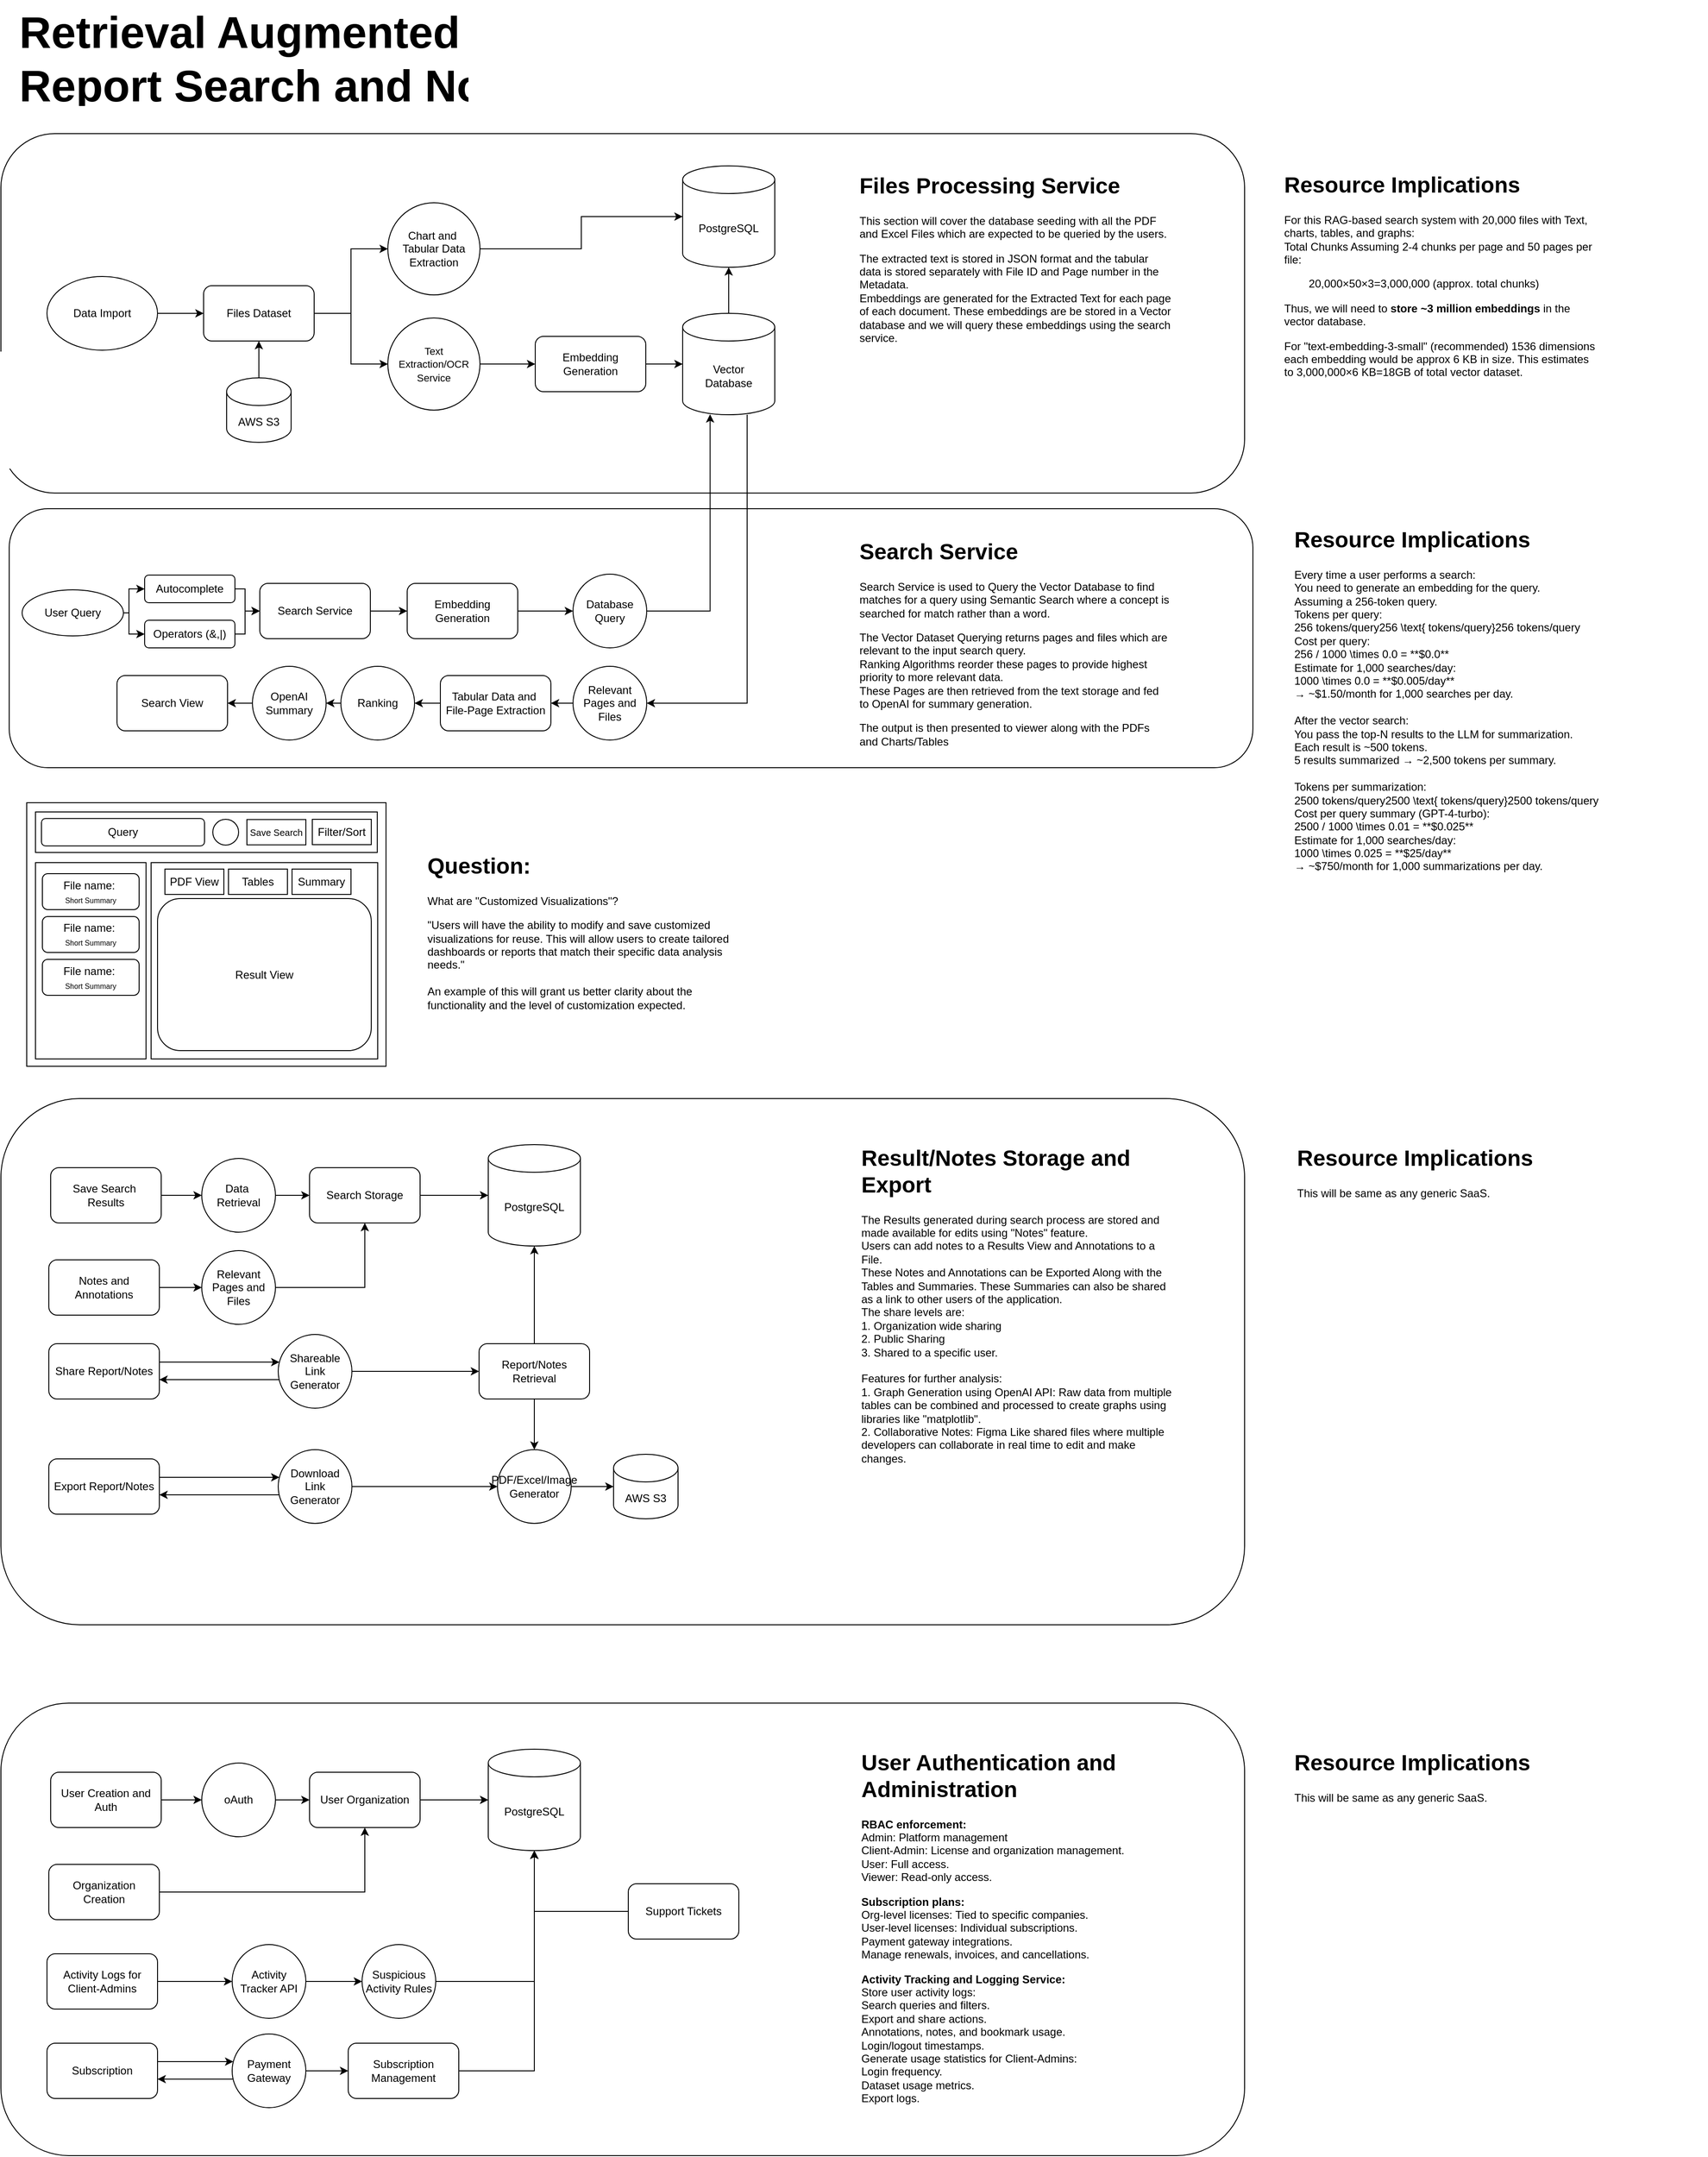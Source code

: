 <mxfile version="26.1.3">
  <diagram id="prtHgNgQTEPvFCAcTncT" name="Page-1">
    <mxGraphModel dx="5570" dy="3135" grid="0" gridSize="10" guides="1" tooltips="1" connect="1" arrows="1" fold="1" page="0" pageScale="1" pageWidth="827" pageHeight="1169" math="0" shadow="0">
      <root>
        <mxCell id="0" />
        <mxCell id="1" parent="0" />
        <mxCell id="w0o_VN7VHRVcwuZl0_9_-65" value="&lt;h1 style=&quot;margin-top: 0px;&quot;&gt;Resource Implications&lt;/h1&gt;&lt;p class=&quot;&quot; data-end=&quot;107&quot; data-start=&quot;69&quot;&gt;For this RAG-based search system with &lt;span data-end=&quot;126&quot; data-start=&quot;110&quot;&gt;20,000 files with &lt;/span&gt;&lt;span data-end=&quot;151&quot; data-start=&quot;129&quot;&gt;Text, charts, tables, and graphs:&lt;br&gt;Total Chunks Assuming 2-4 chunks per page and 50 pages per file: &lt;br&gt;&lt;/span&gt;&lt;/p&gt;&lt;p class=&quot;&quot; data-end=&quot;107&quot; data-start=&quot;69&quot;&gt;&lt;span class=&quot;katex-display&quot;&gt;&lt;span class=&quot;katex&quot;&gt;&lt;span aria-hidden=&quot;true&quot; class=&quot;katex-html&quot;&gt;&lt;span class=&quot;base&quot;&gt;&lt;span class=&quot;mord&quot;&gt;&lt;span style=&quot;white-space: pre;&quot;&gt;&#x9;&lt;/span&gt;20&lt;/span&gt;&lt;span class=&quot;mpunct&quot;&gt;,&lt;/span&gt;&lt;span class=&quot;mspace&quot;&gt;&lt;/span&gt;&lt;span class=&quot;mord&quot;&gt;000&lt;/span&gt;&lt;span class=&quot;mspace&quot;&gt;&lt;/span&gt;&lt;span class=&quot;mbin&quot;&gt;×&lt;/span&gt;&lt;span class=&quot;mspace&quot;&gt;&lt;/span&gt;&lt;/span&gt;&lt;span class=&quot;base&quot;&gt;&lt;span class=&quot;strut&quot;&gt;&lt;/span&gt;&lt;span class=&quot;mord&quot;&gt;50&lt;/span&gt;&lt;span class=&quot;mspace&quot;&gt;&lt;/span&gt;&lt;span class=&quot;mbin&quot;&gt;×&lt;/span&gt;&lt;span class=&quot;mspace&quot;&gt;&lt;/span&gt;&lt;/span&gt;&lt;span class=&quot;base&quot;&gt;&lt;span class=&quot;strut&quot;&gt;&lt;/span&gt;&lt;span class=&quot;mord&quot;&gt;3&lt;/span&gt;&lt;span class=&quot;mspace&quot;&gt;&lt;/span&gt;&lt;span class=&quot;mrel&quot;&gt;=&lt;/span&gt;&lt;span class=&quot;mspace&quot;&gt;&lt;/span&gt;&lt;/span&gt;&lt;span class=&quot;base&quot;&gt;&lt;span class=&quot;strut&quot;&gt;&lt;/span&gt;&lt;span class=&quot;mord&quot;&gt;3&lt;/span&gt;&lt;span class=&quot;mpunct&quot;&gt;,&lt;/span&gt;&lt;span class=&quot;mspace&quot;&gt;&lt;/span&gt;&lt;span class=&quot;mord&quot;&gt;000&lt;/span&gt;&lt;span class=&quot;mpunct&quot;&gt;,&lt;/span&gt;&lt;span class=&quot;mspace&quot;&gt;&lt;/span&gt;&lt;span class=&quot;mord&quot;&gt;000&lt;/span&gt;&lt;span class=&quot;mord text&quot;&gt;&lt;span class=&quot;mord&quot;&gt;&amp;nbsp;(approx.&amp;nbsp;total&amp;nbsp;chunks)&lt;/span&gt;&lt;/span&gt;&lt;/span&gt;&lt;/span&gt;&lt;/span&gt;&lt;/span&gt;&lt;/p&gt;&lt;p class=&quot;&quot; data-end=&quot;595&quot; data-start=&quot;516&quot;&gt;Thus, we will need to &lt;strong data-end=&quot;570&quot; data-start=&quot;539&quot;&gt;store ~3 million embeddings&lt;/strong&gt; in the vector database.&lt;/p&gt;&lt;p class=&quot;&quot; data-end=&quot;595&quot; data-start=&quot;516&quot;&gt;For &quot;text-embedding-3-small&quot; (recommended) 1536 dimensions each embedding would be approx 6 KB in size. This estimates to &lt;span class=&quot;base&quot;&gt;&lt;span class=&quot;mord&quot;&gt;3&lt;/span&gt;&lt;span class=&quot;mpunct&quot;&gt;,&lt;/span&gt;&lt;span class=&quot;mspace&quot;&gt;&lt;/span&gt;&lt;span class=&quot;mord&quot;&gt;000&lt;/span&gt;&lt;span class=&quot;mpunct&quot;&gt;,&lt;/span&gt;&lt;span class=&quot;mspace&quot;&gt;&lt;/span&gt;&lt;span class=&quot;mord&quot;&gt;000&lt;/span&gt;&lt;span class=&quot;mspace&quot;&gt;&lt;/span&gt;&lt;span class=&quot;mbin&quot;&gt;×&lt;/span&gt;&lt;span class=&quot;mspace&quot;&gt;&lt;/span&gt;&lt;/span&gt;&lt;span class=&quot;base&quot;&gt;&lt;span class=&quot;strut&quot;&gt;&lt;/span&gt;&lt;span class=&quot;mord&quot;&gt;6&lt;/span&gt;&lt;span class=&quot;mord text&quot;&gt;&lt;span class=&quot;mord&quot;&gt;&amp;nbsp;KB&lt;/span&gt;&lt;/span&gt;&lt;span class=&quot;mspace&quot;&gt;&lt;/span&gt;&lt;span class=&quot;mrel&quot;&gt;=&lt;/span&gt;&lt;span class=&quot;mspace&quot;&gt;&lt;/span&gt;&lt;/span&gt;&lt;span class=&quot;base&quot;&gt;&lt;span class=&quot;strut&quot;&gt;&lt;/span&gt;&lt;span class=&quot;mord&quot;&gt;18&lt;/span&gt;&lt;span class=&quot;mord mathnormal&quot;&gt;GB of total vector dataset.&lt;/span&gt;&lt;/span&gt;&lt;/p&gt;&lt;p class=&quot;&quot; data-end=&quot;595&quot; data-start=&quot;516&quot;&gt;&lt;span class=&quot;base&quot;&gt;&lt;span class=&quot;mord mathnormal&quot;&gt;&lt;br&gt;&lt;/span&gt;&lt;/span&gt;&lt;/p&gt;&lt;br/&gt;&lt;p class=&quot;&quot; data-end=&quot;107&quot; data-start=&quot;69&quot;&gt;&lt;br&gt;&lt;br/&gt;&lt;/p&gt;&lt;p class=&quot;&quot; data-end=&quot;595&quot; data-start=&quot;516&quot;&gt;&lt;br&gt;&lt;/p&gt;&lt;p class=&quot;&quot; data-end=&quot;107&quot; data-start=&quot;69&quot;&gt;&lt;br&gt;&lt;/p&gt;" style="text;html=1;whiteSpace=wrap;overflow=hidden;rounded=0;" vertex="1" parent="1">
          <mxGeometry x="1281" y="-40" width="340" height="230" as="geometry" />
        </mxCell>
        <mxCell id="w0o_VN7VHRVcwuZl0_9_-64" value="" style="rounded=1;whiteSpace=wrap;html=1;" vertex="1" parent="1">
          <mxGeometry x="-101" y="332" width="1350" height="281" as="geometry" />
        </mxCell>
        <mxCell id="w0o_VN7VHRVcwuZl0_9_-26" style="edgeStyle=orthogonalEdgeStyle;rounded=0;orthogonalLoop=1;jettySize=auto;html=1;entryX=0;entryY=0.5;entryDx=0;entryDy=0;" edge="1" parent="1" source="w0o_VN7VHRVcwuZl0_9_-22" target="w0o_VN7VHRVcwuZl0_9_-25">
          <mxGeometry relative="1" as="geometry" />
        </mxCell>
        <mxCell id="w0o_VN7VHRVcwuZl0_9_-22" value="Search Service" style="rounded=1;whiteSpace=wrap;html=1;" vertex="1" parent="1">
          <mxGeometry x="171" y="413" width="120" height="60" as="geometry" />
        </mxCell>
        <mxCell id="w0o_VN7VHRVcwuZl0_9_-80" style="edgeStyle=orthogonalEdgeStyle;rounded=0;orthogonalLoop=1;jettySize=auto;html=1;" edge="1" parent="1" source="w0o_VN7VHRVcwuZl0_9_-23" target="w0o_VN7VHRVcwuZl0_9_-76">
          <mxGeometry relative="1" as="geometry">
            <Array as="points">
              <mxPoint x="29" y="445" />
              <mxPoint x="29" y="419" />
            </Array>
          </mxGeometry>
        </mxCell>
        <mxCell id="w0o_VN7VHRVcwuZl0_9_-81" style="edgeStyle=orthogonalEdgeStyle;rounded=0;orthogonalLoop=1;jettySize=auto;html=1;" edge="1" parent="1" source="w0o_VN7VHRVcwuZl0_9_-23" target="w0o_VN7VHRVcwuZl0_9_-79">
          <mxGeometry relative="1" as="geometry">
            <Array as="points">
              <mxPoint x="29" y="445" />
              <mxPoint x="29" y="468" />
            </Array>
          </mxGeometry>
        </mxCell>
        <mxCell id="w0o_VN7VHRVcwuZl0_9_-23" value="User Query" style="ellipse;whiteSpace=wrap;html=1;" vertex="1" parent="1">
          <mxGeometry x="-87" y="420" width="110" height="50" as="geometry" />
        </mxCell>
        <mxCell id="w0o_VN7VHRVcwuZl0_9_-31" style="edgeStyle=orthogonalEdgeStyle;rounded=0;orthogonalLoop=1;jettySize=auto;html=1;entryX=0;entryY=0.5;entryDx=0;entryDy=0;" edge="1" parent="1" source="w0o_VN7VHRVcwuZl0_9_-25" target="w0o_VN7VHRVcwuZl0_9_-30">
          <mxGeometry relative="1" as="geometry" />
        </mxCell>
        <mxCell id="w0o_VN7VHRVcwuZl0_9_-25" value="Embedding Generation" style="rounded=1;whiteSpace=wrap;html=1;" vertex="1" parent="1">
          <mxGeometry x="331" y="413" width="120" height="60" as="geometry" />
        </mxCell>
        <mxCell id="w0o_VN7VHRVcwuZl0_9_-29" value="" style="group;fillColor=none;" vertex="1" connectable="0" parent="1">
          <mxGeometry x="-110" y="-75" width="1350" height="390" as="geometry" />
        </mxCell>
        <mxCell id="w0o_VN7VHRVcwuZl0_9_-28" value="" style="rounded=1;whiteSpace=wrap;html=1;" vertex="1" parent="w0o_VN7VHRVcwuZl0_9_-29">
          <mxGeometry width="1350" height="390" as="geometry" />
        </mxCell>
        <mxCell id="w0o_VN7VHRVcwuZl0_9_-8" style="edgeStyle=orthogonalEdgeStyle;rounded=0;orthogonalLoop=1;jettySize=auto;html=1;entryX=0;entryY=0.5;entryDx=0;entryDy=0;" edge="1" parent="w0o_VN7VHRVcwuZl0_9_-29" source="w0o_VN7VHRVcwuZl0_9_-1" target="w0o_VN7VHRVcwuZl0_9_-3">
          <mxGeometry relative="1" as="geometry" />
        </mxCell>
        <mxCell id="w0o_VN7VHRVcwuZl0_9_-9" style="edgeStyle=orthogonalEdgeStyle;rounded=0;orthogonalLoop=1;jettySize=auto;html=1;entryX=0;entryY=0.5;entryDx=0;entryDy=0;" edge="1" parent="w0o_VN7VHRVcwuZl0_9_-29" source="w0o_VN7VHRVcwuZl0_9_-1" target="w0o_VN7VHRVcwuZl0_9_-4">
          <mxGeometry relative="1" as="geometry" />
        </mxCell>
        <mxCell id="w0o_VN7VHRVcwuZl0_9_-1" value="Files Dataset" style="rounded=1;whiteSpace=wrap;html=1;" vertex="1" parent="w0o_VN7VHRVcwuZl0_9_-29">
          <mxGeometry x="220" y="165" width="120" height="60" as="geometry" />
        </mxCell>
        <mxCell id="w0o_VN7VHRVcwuZl0_9_-2" value="Embedding Generation" style="rounded=1;whiteSpace=wrap;html=1;" vertex="1" parent="w0o_VN7VHRVcwuZl0_9_-29">
          <mxGeometry x="580" y="220" width="120" height="60" as="geometry" />
        </mxCell>
        <mxCell id="w0o_VN7VHRVcwuZl0_9_-10" style="edgeStyle=orthogonalEdgeStyle;rounded=0;orthogonalLoop=1;jettySize=auto;html=1;entryX=0;entryY=0.5;entryDx=0;entryDy=0;" edge="1" parent="w0o_VN7VHRVcwuZl0_9_-29" source="w0o_VN7VHRVcwuZl0_9_-3" target="w0o_VN7VHRVcwuZl0_9_-2">
          <mxGeometry relative="1" as="geometry" />
        </mxCell>
        <mxCell id="w0o_VN7VHRVcwuZl0_9_-3" value="&lt;p&gt;&lt;font style=&quot;font-size: 11px;&quot;&gt;Text Extraction/OCR Service&lt;/font&gt;&lt;/p&gt;" style="ellipse;whiteSpace=wrap;html=1;aspect=fixed;" vertex="1" parent="w0o_VN7VHRVcwuZl0_9_-29">
          <mxGeometry x="420" y="200" width="100" height="100" as="geometry" />
        </mxCell>
        <mxCell id="w0o_VN7VHRVcwuZl0_9_-15" style="edgeStyle=orthogonalEdgeStyle;rounded=0;orthogonalLoop=1;jettySize=auto;html=1;entryX=0;entryY=0.5;entryDx=0;entryDy=0;entryPerimeter=0;" edge="1" parent="w0o_VN7VHRVcwuZl0_9_-29" source="w0o_VN7VHRVcwuZl0_9_-4" target="w0o_VN7VHRVcwuZl0_9_-12">
          <mxGeometry relative="1" as="geometry">
            <mxPoint x="610" y="265" as="targetPoint" />
          </mxGeometry>
        </mxCell>
        <mxCell id="w0o_VN7VHRVcwuZl0_9_-4" value="&lt;div&gt;Chart and&amp;nbsp;&lt;/div&gt;&lt;div&gt;Tabular Data Extraction&lt;/div&gt;" style="ellipse;whiteSpace=wrap;html=1;aspect=fixed;" vertex="1" parent="w0o_VN7VHRVcwuZl0_9_-29">
          <mxGeometry x="420" y="75" width="100" height="100" as="geometry" />
        </mxCell>
        <mxCell id="w0o_VN7VHRVcwuZl0_9_-14" style="edgeStyle=orthogonalEdgeStyle;rounded=0;orthogonalLoop=1;jettySize=auto;html=1;" edge="1" parent="w0o_VN7VHRVcwuZl0_9_-29" source="w0o_VN7VHRVcwuZl0_9_-6" target="w0o_VN7VHRVcwuZl0_9_-12">
          <mxGeometry relative="1" as="geometry" />
        </mxCell>
        <mxCell id="w0o_VN7VHRVcwuZl0_9_-6" value="&lt;div&gt;Vector&lt;/div&gt;&lt;div&gt;Database&lt;/div&gt;" style="shape=cylinder3;whiteSpace=wrap;html=1;boundedLbl=1;backgroundOutline=1;size=15;" vertex="1" parent="w0o_VN7VHRVcwuZl0_9_-29">
          <mxGeometry x="740" y="195" width="100" height="110" as="geometry" />
        </mxCell>
        <mxCell id="w0o_VN7VHRVcwuZl0_9_-12" value="PostgreSQL" style="shape=cylinder3;whiteSpace=wrap;html=1;boundedLbl=1;backgroundOutline=1;size=15;" vertex="1" parent="w0o_VN7VHRVcwuZl0_9_-29">
          <mxGeometry x="740" y="35" width="100" height="110" as="geometry" />
        </mxCell>
        <mxCell id="w0o_VN7VHRVcwuZl0_9_-13" style="edgeStyle=orthogonalEdgeStyle;rounded=0;orthogonalLoop=1;jettySize=auto;html=1;entryX=0;entryY=0.5;entryDx=0;entryDy=0;entryPerimeter=0;" edge="1" parent="w0o_VN7VHRVcwuZl0_9_-29" source="w0o_VN7VHRVcwuZl0_9_-2" target="w0o_VN7VHRVcwuZl0_9_-6">
          <mxGeometry relative="1" as="geometry" />
        </mxCell>
        <mxCell id="w0o_VN7VHRVcwuZl0_9_-17" value="&lt;h1 style=&quot;margin-top: 0px;&quot;&gt;Files Processing Service&lt;/h1&gt;&lt;p&gt;This section will cover the database seeding with all the PDF and Excel Files which are expected to be queried by the users.&lt;/p&gt;&lt;p&gt;The extracted text is stored in JSON format and the tabular data is stored separately with File ID and Page number in the Metadata. &lt;br&gt;Embeddings are generated for the Extracted Text for each page of each document. These embeddings are be stored in a Vector database and we will query these embeddings using the search service.&lt;/p&gt;" style="text;html=1;whiteSpace=wrap;overflow=hidden;rounded=0;" vertex="1" parent="w0o_VN7VHRVcwuZl0_9_-29">
          <mxGeometry x="930" y="36" width="340" height="230" as="geometry" />
        </mxCell>
        <mxCell id="w0o_VN7VHRVcwuZl0_9_-19" style="edgeStyle=orthogonalEdgeStyle;rounded=0;orthogonalLoop=1;jettySize=auto;html=1;entryX=0;entryY=0.5;entryDx=0;entryDy=0;" edge="1" parent="w0o_VN7VHRVcwuZl0_9_-29" source="w0o_VN7VHRVcwuZl0_9_-18" target="w0o_VN7VHRVcwuZl0_9_-1">
          <mxGeometry relative="1" as="geometry" />
        </mxCell>
        <mxCell id="w0o_VN7VHRVcwuZl0_9_-18" value="Data Import" style="ellipse;whiteSpace=wrap;html=1;" vertex="1" parent="w0o_VN7VHRVcwuZl0_9_-29">
          <mxGeometry x="50" y="155" width="120" height="80" as="geometry" />
        </mxCell>
        <mxCell id="w0o_VN7VHRVcwuZl0_9_-21" value="" style="edgeStyle=orthogonalEdgeStyle;rounded=0;orthogonalLoop=1;jettySize=auto;html=1;" edge="1" parent="w0o_VN7VHRVcwuZl0_9_-29" source="w0o_VN7VHRVcwuZl0_9_-20" target="w0o_VN7VHRVcwuZl0_9_-1">
          <mxGeometry relative="1" as="geometry" />
        </mxCell>
        <mxCell id="w0o_VN7VHRVcwuZl0_9_-20" value="AWS S3" style="shape=cylinder3;whiteSpace=wrap;html=1;boundedLbl=1;backgroundOutline=1;size=15;" vertex="1" parent="w0o_VN7VHRVcwuZl0_9_-29">
          <mxGeometry x="245" y="265" width="70" height="70" as="geometry" />
        </mxCell>
        <mxCell id="w0o_VN7VHRVcwuZl0_9_-32" style="edgeStyle=orthogonalEdgeStyle;rounded=0;orthogonalLoop=1;jettySize=auto;html=1;entryX=0.298;entryY=0.996;entryDx=0;entryDy=0;entryPerimeter=0;" edge="1" parent="1" source="w0o_VN7VHRVcwuZl0_9_-30" target="w0o_VN7VHRVcwuZl0_9_-6">
          <mxGeometry relative="1" as="geometry" />
        </mxCell>
        <mxCell id="w0o_VN7VHRVcwuZl0_9_-30" value="Database Query" style="ellipse;whiteSpace=wrap;html=1;aspect=fixed;" vertex="1" parent="1">
          <mxGeometry x="511" y="403" width="80" height="80" as="geometry" />
        </mxCell>
        <mxCell id="w0o_VN7VHRVcwuZl0_9_-37" style="edgeStyle=orthogonalEdgeStyle;rounded=0;orthogonalLoop=1;jettySize=auto;html=1;entryX=1;entryY=0.5;entryDx=0;entryDy=0;" edge="1" parent="1" source="w0o_VN7VHRVcwuZl0_9_-33" target="w0o_VN7VHRVcwuZl0_9_-36">
          <mxGeometry relative="1" as="geometry" />
        </mxCell>
        <mxCell id="w0o_VN7VHRVcwuZl0_9_-33" value="&lt;div&gt;Relevant Pages and Files&lt;/div&gt;" style="ellipse;whiteSpace=wrap;html=1;aspect=fixed;" vertex="1" parent="1">
          <mxGeometry x="511" y="503" width="80" height="80" as="geometry" />
        </mxCell>
        <mxCell id="w0o_VN7VHRVcwuZl0_9_-34" style="edgeStyle=orthogonalEdgeStyle;rounded=0;orthogonalLoop=1;jettySize=auto;html=1;entryX=1;entryY=0.5;entryDx=0;entryDy=0;" edge="1" parent="1" source="w0o_VN7VHRVcwuZl0_9_-6" target="w0o_VN7VHRVcwuZl0_9_-33">
          <mxGeometry relative="1" as="geometry">
            <Array as="points">
              <mxPoint x="700" y="543" />
            </Array>
          </mxGeometry>
        </mxCell>
        <mxCell id="w0o_VN7VHRVcwuZl0_9_-41" style="edgeStyle=orthogonalEdgeStyle;rounded=0;orthogonalLoop=1;jettySize=auto;html=1;entryX=1;entryY=0.5;entryDx=0;entryDy=0;" edge="1" parent="1" source="w0o_VN7VHRVcwuZl0_9_-36" target="w0o_VN7VHRVcwuZl0_9_-39">
          <mxGeometry relative="1" as="geometry" />
        </mxCell>
        <mxCell id="w0o_VN7VHRVcwuZl0_9_-36" value="&lt;div&gt;Tabular Data and&amp;nbsp;&lt;/div&gt;&lt;div&gt;File-Page Extraction&lt;/div&gt;" style="rounded=1;whiteSpace=wrap;html=1;" vertex="1" parent="1">
          <mxGeometry x="367" y="513" width="120" height="60" as="geometry" />
        </mxCell>
        <mxCell id="w0o_VN7VHRVcwuZl0_9_-69" style="edgeStyle=orthogonalEdgeStyle;rounded=0;orthogonalLoop=1;jettySize=auto;html=1;" edge="1" parent="1" source="w0o_VN7VHRVcwuZl0_9_-39" target="w0o_VN7VHRVcwuZl0_9_-68">
          <mxGeometry relative="1" as="geometry" />
        </mxCell>
        <mxCell id="w0o_VN7VHRVcwuZl0_9_-39" value="Ranking" style="ellipse;whiteSpace=wrap;html=1;aspect=fixed;" vertex="1" parent="1">
          <mxGeometry x="259" y="503" width="80" height="80" as="geometry" />
        </mxCell>
        <mxCell id="w0o_VN7VHRVcwuZl0_9_-42" value="Search View" style="rounded=1;whiteSpace=wrap;html=1;" vertex="1" parent="1">
          <mxGeometry x="16" y="513" width="120" height="60" as="geometry" />
        </mxCell>
        <mxCell id="w0o_VN7VHRVcwuZl0_9_-63" value="&lt;h1 style=&quot;margin-top: 0px;&quot;&gt;Search Service&lt;/h1&gt;&lt;p&gt;Search Service is used to Query the Vector Database to find matches for a query using Semantic Search where a concept is searched for match rather than a word.&lt;/p&gt;&lt;p&gt;The Vector Dataset Querying returns pages and files which are relevant to the input search query. &lt;br&gt;Ranking Algorithms reorder these pages to provide highest priority to more relevant data.&lt;br&gt;These Pages are then retrieved from the text storage and fed to OpenAI for summary generation. &lt;br&gt;&lt;/p&gt;&lt;p&gt;The output is then presented to viewer along with the PDFs and Charts/Tables&lt;/p&gt;" style="text;html=1;whiteSpace=wrap;overflow=hidden;rounded=0;" vertex="1" parent="1">
          <mxGeometry x="820" y="357.5" width="340" height="230" as="geometry" />
        </mxCell>
        <mxCell id="w0o_VN7VHRVcwuZl0_9_-67" value="&lt;h1 style=&quot;margin-top: 0px;&quot;&gt;&lt;font style=&quot;font-size: 48px;&quot;&gt;Retrieval Augmented Generation Based Research Report Search and Notes Application&lt;/font&gt;&lt;/h1&gt;" style="text;html=1;whiteSpace=wrap;overflow=hidden;rounded=0;movable=1;resizable=1;rotatable=1;deletable=1;editable=1;locked=0;connectable=1;" vertex="1" parent="1">
          <mxGeometry x="-92" y="-220" width="1235" height="112" as="geometry" />
        </mxCell>
        <mxCell id="w0o_VN7VHRVcwuZl0_9_-70" style="edgeStyle=orthogonalEdgeStyle;rounded=0;orthogonalLoop=1;jettySize=auto;html=1;" edge="1" parent="1" source="w0o_VN7VHRVcwuZl0_9_-68" target="w0o_VN7VHRVcwuZl0_9_-42">
          <mxGeometry relative="1" as="geometry" />
        </mxCell>
        <mxCell id="w0o_VN7VHRVcwuZl0_9_-68" value="&lt;div&gt;OpenAI&lt;/div&gt;&lt;div&gt;Summary&lt;/div&gt;" style="ellipse;whiteSpace=wrap;html=1;aspect=fixed;" vertex="1" parent="1">
          <mxGeometry x="163" y="503" width="80" height="80" as="geometry" />
        </mxCell>
        <mxCell id="w0o_VN7VHRVcwuZl0_9_-82" style="edgeStyle=orthogonalEdgeStyle;rounded=0;orthogonalLoop=1;jettySize=auto;html=1;" edge="1" parent="1" source="w0o_VN7VHRVcwuZl0_9_-76" target="w0o_VN7VHRVcwuZl0_9_-22">
          <mxGeometry relative="1" as="geometry">
            <Array as="points">
              <mxPoint x="155" y="419" />
              <mxPoint x="155" y="443" />
            </Array>
          </mxGeometry>
        </mxCell>
        <mxCell id="w0o_VN7VHRVcwuZl0_9_-76" value="Autocomplete" style="rounded=1;whiteSpace=wrap;html=1;" vertex="1" parent="1">
          <mxGeometry x="46" y="404" width="98" height="30" as="geometry" />
        </mxCell>
        <mxCell id="w0o_VN7VHRVcwuZl0_9_-83" style="edgeStyle=orthogonalEdgeStyle;rounded=0;orthogonalLoop=1;jettySize=auto;html=1;entryX=0;entryY=0.5;entryDx=0;entryDy=0;" edge="1" parent="1" source="w0o_VN7VHRVcwuZl0_9_-79" target="w0o_VN7VHRVcwuZl0_9_-22">
          <mxGeometry relative="1" as="geometry">
            <Array as="points">
              <mxPoint x="155" y="468" />
              <mxPoint x="155" y="443" />
            </Array>
          </mxGeometry>
        </mxCell>
        <mxCell id="w0o_VN7VHRVcwuZl0_9_-79" value="Operators (&amp;amp;,|)" style="rounded=1;whiteSpace=wrap;html=1;" vertex="1" parent="1">
          <mxGeometry x="46" y="453" width="98" height="30" as="geometry" />
        </mxCell>
        <mxCell id="w0o_VN7VHRVcwuZl0_9_-99" value="" style="group" vertex="1" connectable="0" parent="1">
          <mxGeometry x="-82" y="651" width="390" height="286" as="geometry" />
        </mxCell>
        <mxCell id="w0o_VN7VHRVcwuZl0_9_-84" value="" style="rounded=0;whiteSpace=wrap;html=1;" vertex="1" parent="w0o_VN7VHRVcwuZl0_9_-99">
          <mxGeometry width="390" height="286" as="geometry" />
        </mxCell>
        <mxCell id="w0o_VN7VHRVcwuZl0_9_-85" value="" style="rounded=0;whiteSpace=wrap;html=1;" vertex="1" parent="w0o_VN7VHRVcwuZl0_9_-99">
          <mxGeometry x="9.5" y="65" width="120" height="213" as="geometry" />
        </mxCell>
        <mxCell id="w0o_VN7VHRVcwuZl0_9_-86" value="" style="rounded=0;whiteSpace=wrap;html=1;" vertex="1" parent="w0o_VN7VHRVcwuZl0_9_-99">
          <mxGeometry x="9.5" y="10" width="371" height="44" as="geometry" />
        </mxCell>
        <mxCell id="w0o_VN7VHRVcwuZl0_9_-87" value="Query" style="rounded=1;whiteSpace=wrap;html=1;" vertex="1" parent="w0o_VN7VHRVcwuZl0_9_-99">
          <mxGeometry x="16" y="17.12" width="177" height="29.75" as="geometry" />
        </mxCell>
        <mxCell id="w0o_VN7VHRVcwuZl0_9_-88" value="" style="ellipse;whiteSpace=wrap;html=1;aspect=fixed;" vertex="1" parent="w0o_VN7VHRVcwuZl0_9_-99">
          <mxGeometry x="202" y="18.005" width="28" height="28" as="geometry" />
        </mxCell>
        <mxCell id="w0o_VN7VHRVcwuZl0_9_-89" value="&lt;font style=&quot;font-size: 10px;&quot;&gt;Save Search&lt;/font&gt;" style="whiteSpace=wrap;html=1;rounded=0;" vertex="1" parent="w0o_VN7VHRVcwuZl0_9_-99">
          <mxGeometry x="239" y="18.25" width="64" height="27.51" as="geometry" />
        </mxCell>
        <mxCell id="w0o_VN7VHRVcwuZl0_9_-90" value="&lt;div&gt;File name:&amp;nbsp;&lt;/div&gt;&lt;div&gt;&lt;font style=&quot;font-size: 8px;&quot;&gt;Short Summary&lt;/font&gt;&lt;/div&gt;" style="rounded=1;whiteSpace=wrap;html=1;" vertex="1" parent="w0o_VN7VHRVcwuZl0_9_-99">
          <mxGeometry x="17" y="77" width="105" height="39" as="geometry" />
        </mxCell>
        <mxCell id="w0o_VN7VHRVcwuZl0_9_-91" value="&lt;div&gt;File name:&amp;nbsp;&lt;/div&gt;&lt;div&gt;&lt;font style=&quot;font-size: 8px;&quot;&gt;Short Summary&lt;/font&gt;&lt;/div&gt;" style="rounded=1;whiteSpace=wrap;html=1;" vertex="1" parent="w0o_VN7VHRVcwuZl0_9_-99">
          <mxGeometry x="17" y="123.5" width="105" height="39" as="geometry" />
        </mxCell>
        <mxCell id="w0o_VN7VHRVcwuZl0_9_-92" value="&lt;div&gt;File name:&amp;nbsp;&lt;/div&gt;&lt;div&gt;&lt;font style=&quot;font-size: 8px;&quot;&gt;Short Summary&lt;/font&gt;&lt;/div&gt;" style="rounded=1;whiteSpace=wrap;html=1;" vertex="1" parent="w0o_VN7VHRVcwuZl0_9_-99">
          <mxGeometry x="17" y="170" width="105" height="39" as="geometry" />
        </mxCell>
        <mxCell id="w0o_VN7VHRVcwuZl0_9_-93" value="" style="rounded=0;whiteSpace=wrap;html=1;" vertex="1" parent="w0o_VN7VHRVcwuZl0_9_-99">
          <mxGeometry x="135" y="65" width="246" height="213" as="geometry" />
        </mxCell>
        <mxCell id="w0o_VN7VHRVcwuZl0_9_-94" value="Result View" style="rounded=1;whiteSpace=wrap;html=1;" vertex="1" parent="w0o_VN7VHRVcwuZl0_9_-99">
          <mxGeometry x="142" y="104" width="232" height="165" as="geometry" />
        </mxCell>
        <mxCell id="w0o_VN7VHRVcwuZl0_9_-96" value="PDF View" style="whiteSpace=wrap;html=1;rounded=0;" vertex="1" parent="w0o_VN7VHRVcwuZl0_9_-99">
          <mxGeometry x="150" y="72" width="64" height="27.51" as="geometry" />
        </mxCell>
        <mxCell id="w0o_VN7VHRVcwuZl0_9_-97" value="Tables" style="whiteSpace=wrap;html=1;rounded=0;" vertex="1" parent="w0o_VN7VHRVcwuZl0_9_-99">
          <mxGeometry x="219" y="72" width="64" height="27.51" as="geometry" />
        </mxCell>
        <mxCell id="w0o_VN7VHRVcwuZl0_9_-98" value="Summary" style="whiteSpace=wrap;html=1;rounded=0;" vertex="1" parent="w0o_VN7VHRVcwuZl0_9_-99">
          <mxGeometry x="288" y="72" width="64" height="27.51" as="geometry" />
        </mxCell>
        <mxCell id="w0o_VN7VHRVcwuZl0_9_-101" value="Filter/Sort" style="whiteSpace=wrap;html=1;rounded=0;" vertex="1" parent="w0o_VN7VHRVcwuZl0_9_-99">
          <mxGeometry x="310" y="18.01" width="64" height="27.51" as="geometry" />
        </mxCell>
        <mxCell id="w0o_VN7VHRVcwuZl0_9_-102" value="&lt;h1 style=&quot;margin-top: 0px;&quot;&gt;Question:&lt;/h1&gt;&lt;p class=&quot;&quot; data-end=&quot;107&quot; data-start=&quot;69&quot;&gt;&lt;span data-end=&quot;151&quot; data-start=&quot;129&quot;&gt;What are &quot;Customized Visualizations&quot;?&lt;/span&gt;&lt;/p&gt;&quot;Users will have the ability to modify and save customized visualizations for reuse. This will allow users to create tailored dashboards or reports that match their specific data analysis needs.&quot;&lt;br&gt;&lt;br&gt;An example of this will grant us better clarity about the functionality and the level of customization expected.&lt;p class=&quot;&quot; data-end=&quot;595&quot; data-start=&quot;516&quot;&gt;&lt;br&gt;&lt;/p&gt;&lt;p class=&quot;&quot; data-end=&quot;107&quot; data-start=&quot;69&quot;&gt;&lt;br&gt;&lt;/p&gt;" style="text;html=1;whiteSpace=wrap;overflow=hidden;rounded=0;" vertex="1" parent="1">
          <mxGeometry x="351" y="699" width="340" height="190" as="geometry" />
        </mxCell>
        <mxCell id="w0o_VN7VHRVcwuZl0_9_-103" value="" style="rounded=1;whiteSpace=wrap;html=1;" vertex="1" parent="1">
          <mxGeometry x="-110" y="972" width="1350" height="571" as="geometry" />
        </mxCell>
        <mxCell id="w0o_VN7VHRVcwuZl0_9_-153" style="edgeStyle=orthogonalEdgeStyle;rounded=0;orthogonalLoop=1;jettySize=auto;html=1;" edge="1" parent="1" source="w0o_VN7VHRVcwuZl0_9_-113" target="w0o_VN7VHRVcwuZl0_9_-146">
          <mxGeometry relative="1" as="geometry" />
        </mxCell>
        <mxCell id="w0o_VN7VHRVcwuZl0_9_-113" value="&lt;div&gt;Relevant Pages and Files&lt;/div&gt;" style="ellipse;whiteSpace=wrap;html=1;aspect=fixed;" vertex="1" parent="1">
          <mxGeometry x="108" y="1137" width="80" height="80" as="geometry" />
        </mxCell>
        <mxCell id="w0o_VN7VHRVcwuZl0_9_-148" style="edgeStyle=orthogonalEdgeStyle;rounded=0;orthogonalLoop=1;jettySize=auto;html=1;" edge="1" parent="1" source="w0o_VN7VHRVcwuZl0_9_-118" target="w0o_VN7VHRVcwuZl0_9_-121">
          <mxGeometry relative="1" as="geometry" />
        </mxCell>
        <mxCell id="w0o_VN7VHRVcwuZl0_9_-118" value="&lt;div&gt;Save Search&amp;nbsp;&lt;/div&gt;&lt;div&gt;Results&lt;/div&gt;" style="rounded=1;whiteSpace=wrap;html=1;" vertex="1" parent="1">
          <mxGeometry x="-56" y="1047" width="120" height="60" as="geometry" />
        </mxCell>
        <mxCell id="w0o_VN7VHRVcwuZl0_9_-119" value="&lt;h1 style=&quot;margin-top: 0px;&quot;&gt;Result/Notes Storage and Export&lt;/h1&gt;&lt;div&gt;The Results generated during search process are stored and made available for edits using &quot;Notes&quot; feature. &lt;br&gt;Users can add notes to a Results View and Annotations to a File.&lt;/div&gt;&lt;div&gt;These Notes and Annotations can be Exported Along with the Tables and Summaries. These Summaries can also be shared as a link to other users of the application.&lt;/div&gt;&lt;div&gt;The share levels are:&lt;br&gt;1. Organization wide sharing&lt;/div&gt;&lt;div&gt;2. Public Sharing&lt;/div&gt;&lt;div&gt;3. Shared to a specific user.&lt;br&gt;&lt;br&gt;Features for further analysis:&lt;br&gt;1. Graph Generation using OpenAI API: Raw data from multiple tables can be combined and processed to create graphs using libraries like &quot;matplotlib&quot;.&lt;/div&gt;&lt;div&gt;2. Collaborative Notes: Figma Like shared files where multiple developers can collaborate in real time to edit and make changes. &lt;br&gt;&lt;/div&gt;&lt;div&gt;&lt;br&gt;&lt;/div&gt;" style="text;html=1;whiteSpace=wrap;overflow=hidden;rounded=0;" vertex="1" parent="1">
          <mxGeometry x="822" y="1015.5" width="340" height="386.5" as="geometry" />
        </mxCell>
        <mxCell id="w0o_VN7VHRVcwuZl0_9_-149" style="edgeStyle=orthogonalEdgeStyle;rounded=0;orthogonalLoop=1;jettySize=auto;html=1;" edge="1" parent="1" source="w0o_VN7VHRVcwuZl0_9_-121" target="w0o_VN7VHRVcwuZl0_9_-146">
          <mxGeometry relative="1" as="geometry" />
        </mxCell>
        <mxCell id="w0o_VN7VHRVcwuZl0_9_-121" value="&lt;div&gt;Data&amp;nbsp;&lt;/div&gt;&lt;div&gt;Retrieval&lt;/div&gt;" style="ellipse;whiteSpace=wrap;html=1;aspect=fixed;" vertex="1" parent="1">
          <mxGeometry x="108" y="1037" width="80" height="80" as="geometry" />
        </mxCell>
        <mxCell id="w0o_VN7VHRVcwuZl0_9_-145" value="PostgreSQL" style="shape=cylinder3;whiteSpace=wrap;html=1;boundedLbl=1;backgroundOutline=1;size=15;" vertex="1" parent="1">
          <mxGeometry x="419" y="1022" width="100" height="110" as="geometry" />
        </mxCell>
        <mxCell id="w0o_VN7VHRVcwuZl0_9_-150" style="edgeStyle=orthogonalEdgeStyle;rounded=0;orthogonalLoop=1;jettySize=auto;html=1;" edge="1" parent="1" source="w0o_VN7VHRVcwuZl0_9_-146" target="w0o_VN7VHRVcwuZl0_9_-145">
          <mxGeometry relative="1" as="geometry" />
        </mxCell>
        <mxCell id="w0o_VN7VHRVcwuZl0_9_-146" value="Search Storage" style="rounded=1;whiteSpace=wrap;html=1;" vertex="1" parent="1">
          <mxGeometry x="225" y="1047" width="120" height="60" as="geometry" />
        </mxCell>
        <mxCell id="w0o_VN7VHRVcwuZl0_9_-152" style="edgeStyle=orthogonalEdgeStyle;rounded=0;orthogonalLoop=1;jettySize=auto;html=1;entryX=0;entryY=0.5;entryDx=0;entryDy=0;" edge="1" parent="1" source="w0o_VN7VHRVcwuZl0_9_-151" target="w0o_VN7VHRVcwuZl0_9_-113">
          <mxGeometry relative="1" as="geometry" />
        </mxCell>
        <mxCell id="w0o_VN7VHRVcwuZl0_9_-151" value="Notes and Annotations" style="rounded=1;whiteSpace=wrap;html=1;" vertex="1" parent="1">
          <mxGeometry x="-58" y="1147" width="120" height="60" as="geometry" />
        </mxCell>
        <mxCell id="w0o_VN7VHRVcwuZl0_9_-166" style="edgeStyle=orthogonalEdgeStyle;rounded=0;orthogonalLoop=1;jettySize=auto;html=1;" edge="1" parent="1" source="w0o_VN7VHRVcwuZl0_9_-154" target="w0o_VN7VHRVcwuZl0_9_-162">
          <mxGeometry relative="1" as="geometry">
            <Array as="points">
              <mxPoint x="126" y="1258" />
              <mxPoint x="126" y="1258" />
            </Array>
          </mxGeometry>
        </mxCell>
        <mxCell id="w0o_VN7VHRVcwuZl0_9_-154" value="Share Report/Notes" style="rounded=1;whiteSpace=wrap;html=1;" vertex="1" parent="1">
          <mxGeometry x="-58" y="1238" width="120" height="60" as="geometry" />
        </mxCell>
        <mxCell id="w0o_VN7VHRVcwuZl0_9_-168" style="edgeStyle=orthogonalEdgeStyle;rounded=0;orthogonalLoop=1;jettySize=auto;html=1;" edge="1" parent="1" source="w0o_VN7VHRVcwuZl0_9_-162" target="w0o_VN7VHRVcwuZl0_9_-154">
          <mxGeometry relative="1" as="geometry">
            <Array as="points">
              <mxPoint x="128" y="1277" />
              <mxPoint x="128" y="1277" />
            </Array>
          </mxGeometry>
        </mxCell>
        <mxCell id="w0o_VN7VHRVcwuZl0_9_-173" style="edgeStyle=orthogonalEdgeStyle;rounded=0;orthogonalLoop=1;jettySize=auto;html=1;entryX=0;entryY=0.5;entryDx=0;entryDy=0;" edge="1" parent="1" source="w0o_VN7VHRVcwuZl0_9_-162" target="w0o_VN7VHRVcwuZl0_9_-171">
          <mxGeometry relative="1" as="geometry" />
        </mxCell>
        <mxCell id="w0o_VN7VHRVcwuZl0_9_-162" value="Shareable Link Generator" style="ellipse;whiteSpace=wrap;html=1;aspect=fixed;" vertex="1" parent="1">
          <mxGeometry x="191" y="1228" width="80" height="80" as="geometry" />
        </mxCell>
        <mxCell id="w0o_VN7VHRVcwuZl0_9_-170" value="&lt;div&gt;&lt;font style=&quot;font-size: 12px;&quot;&gt;PDF/Excel/Image Generator&lt;/font&gt;&lt;/div&gt;" style="ellipse;whiteSpace=wrap;html=1;aspect=fixed;" vertex="1" parent="1">
          <mxGeometry x="429" y="1353" width="80" height="80" as="geometry" />
        </mxCell>
        <mxCell id="w0o_VN7VHRVcwuZl0_9_-172" style="edgeStyle=orthogonalEdgeStyle;rounded=0;orthogonalLoop=1;jettySize=auto;html=1;" edge="1" parent="1" source="w0o_VN7VHRVcwuZl0_9_-171" target="w0o_VN7VHRVcwuZl0_9_-145">
          <mxGeometry relative="1" as="geometry" />
        </mxCell>
        <mxCell id="w0o_VN7VHRVcwuZl0_9_-178" style="edgeStyle=orthogonalEdgeStyle;rounded=0;orthogonalLoop=1;jettySize=auto;html=1;" edge="1" parent="1" source="w0o_VN7VHRVcwuZl0_9_-171" target="w0o_VN7VHRVcwuZl0_9_-170">
          <mxGeometry relative="1" as="geometry" />
        </mxCell>
        <mxCell id="w0o_VN7VHRVcwuZl0_9_-171" value="Report/Notes Retrieval" style="rounded=1;whiteSpace=wrap;html=1;" vertex="1" parent="1">
          <mxGeometry x="409" y="1238" width="120" height="60" as="geometry" />
        </mxCell>
        <mxCell id="w0o_VN7VHRVcwuZl0_9_-175" value="AWS S3" style="shape=cylinder3;whiteSpace=wrap;html=1;boundedLbl=1;backgroundOutline=1;size=15;" vertex="1" parent="1">
          <mxGeometry x="555" y="1358" width="70" height="70" as="geometry" />
        </mxCell>
        <mxCell id="w0o_VN7VHRVcwuZl0_9_-179" style="edgeStyle=orthogonalEdgeStyle;rounded=0;orthogonalLoop=1;jettySize=auto;html=1;entryX=0;entryY=0.5;entryDx=0;entryDy=0;entryPerimeter=0;" edge="1" parent="1" source="w0o_VN7VHRVcwuZl0_9_-170" target="w0o_VN7VHRVcwuZl0_9_-175">
          <mxGeometry relative="1" as="geometry" />
        </mxCell>
        <mxCell id="w0o_VN7VHRVcwuZl0_9_-185" style="edgeStyle=orthogonalEdgeStyle;rounded=0;orthogonalLoop=1;jettySize=auto;html=1;" edge="1" parent="1" source="w0o_VN7VHRVcwuZl0_9_-181" target="w0o_VN7VHRVcwuZl0_9_-170">
          <mxGeometry relative="1" as="geometry" />
        </mxCell>
        <mxCell id="w0o_VN7VHRVcwuZl0_9_-181" value="Download Link Generator" style="ellipse;whiteSpace=wrap;html=1;aspect=fixed;" vertex="1" parent="1">
          <mxGeometry x="191" y="1353" width="80" height="80" as="geometry" />
        </mxCell>
        <mxCell id="w0o_VN7VHRVcwuZl0_9_-182" value="Export Report/Notes" style="rounded=1;whiteSpace=wrap;html=1;" vertex="1" parent="1">
          <mxGeometry x="-58" y="1363" width="120" height="60" as="geometry" />
        </mxCell>
        <mxCell id="w0o_VN7VHRVcwuZl0_9_-183" style="edgeStyle=orthogonalEdgeStyle;rounded=0;orthogonalLoop=1;jettySize=auto;html=1;" edge="1" source="w0o_VN7VHRVcwuZl0_9_-182" target="w0o_VN7VHRVcwuZl0_9_-181" parent="1">
          <mxGeometry relative="1" as="geometry">
            <Array as="points">
              <mxPoint x="126" y="1383" />
              <mxPoint x="126" y="1383" />
            </Array>
          </mxGeometry>
        </mxCell>
        <mxCell id="w0o_VN7VHRVcwuZl0_9_-184" style="edgeStyle=orthogonalEdgeStyle;rounded=0;orthogonalLoop=1;jettySize=auto;html=1;" edge="1" source="w0o_VN7VHRVcwuZl0_9_-181" target="w0o_VN7VHRVcwuZl0_9_-182" parent="1">
          <mxGeometry relative="1" as="geometry">
            <Array as="points">
              <mxPoint x="128" y="1402" />
              <mxPoint x="128" y="1402" />
            </Array>
          </mxGeometry>
        </mxCell>
        <mxCell id="w0o_VN7VHRVcwuZl0_9_-215" value="" style="rounded=1;whiteSpace=wrap;html=1;" vertex="1" parent="1">
          <mxGeometry x="-110" y="1628" width="1350" height="491" as="geometry" />
        </mxCell>
        <mxCell id="w0o_VN7VHRVcwuZl0_9_-218" style="edgeStyle=orthogonalEdgeStyle;rounded=0;orthogonalLoop=1;jettySize=auto;html=1;" edge="1" parent="1" source="w0o_VN7VHRVcwuZl0_9_-219" target="w0o_VN7VHRVcwuZl0_9_-222">
          <mxGeometry relative="1" as="geometry" />
        </mxCell>
        <mxCell id="w0o_VN7VHRVcwuZl0_9_-219" value="User Creation and Auth" style="rounded=1;whiteSpace=wrap;html=1;" vertex="1" parent="1">
          <mxGeometry x="-56" y="1703" width="120" height="60" as="geometry" />
        </mxCell>
        <mxCell id="w0o_VN7VHRVcwuZl0_9_-220" value="&lt;h1 style=&quot;margin-top: 0px;&quot;&gt;User Authentication and Administration&lt;/h1&gt;&lt;p class=&quot;&quot; data-end=&quot;3476&quot; data-start=&quot;3455&quot;&gt;&lt;b&gt;RBAC&amp;nbsp;enforcement:&lt;br&gt;&lt;/b&gt;Admin:&amp;nbsp;Platform&amp;nbsp;management&lt;br&gt;Client-Admin:&amp;nbsp;License&amp;nbsp;and&amp;nbsp;organization&amp;nbsp;management.&lt;br&gt;User:&amp;nbsp;Full&amp;nbsp;access.&lt;br&gt;Viewer:&amp;nbsp;Read-only&amp;nbsp;access.&lt;/p&gt;&lt;p class=&quot;&quot; data-end=&quot;3476&quot; data-start=&quot;3455&quot;&gt;&lt;b&gt;Subscription&amp;nbsp;plans:&lt;/b&gt;&lt;br&gt;Org-level&amp;nbsp;licenses:&amp;nbsp;Tied&amp;nbsp;to&amp;nbsp;specific&amp;nbsp;companies.&lt;br&gt;User-level&amp;nbsp;licenses:&amp;nbsp;Individual&amp;nbsp;subscriptions.&lt;br&gt;Payment&amp;nbsp;gateway&amp;nbsp;integrations.&lt;br&gt;Manage&amp;nbsp;renewals,&amp;nbsp;invoices,&amp;nbsp;and&amp;nbsp;cancellations.&lt;br&gt;&lt;/p&gt;&lt;p class=&quot;&quot; data-end=&quot;3476&quot; data-start=&quot;3455&quot;&gt;&lt;b&gt;Activity&amp;nbsp;Tracking&amp;nbsp;and&amp;nbsp;Logging&amp;nbsp;Service:&lt;/b&gt;&lt;br&gt;Store&amp;nbsp;user&amp;nbsp;activity&amp;nbsp;logs:&lt;br&gt;Search&amp;nbsp;queries&amp;nbsp;and&amp;nbsp;filters.&lt;br&gt;Export&amp;nbsp;and&amp;nbsp;share&amp;nbsp;actions.&lt;br&gt;Annotations,&amp;nbsp;notes,&amp;nbsp;and&amp;nbsp;bookmark&amp;nbsp;usage.&lt;br&gt;Login/logout&amp;nbsp;timestamps.&lt;br&gt;Generate&amp;nbsp;usage&amp;nbsp;statistics&amp;nbsp;for&amp;nbsp;Client-Admins:&lt;br&gt;Login&amp;nbsp;frequency.&lt;br&gt;Dataset&amp;nbsp;usage&amp;nbsp;metrics.&lt;br&gt;Export&amp;nbsp;logs.&lt;br&gt;&lt;br&gt;&lt;br&gt;&lt;br&gt;&lt;/p&gt;&lt;p class=&quot;&quot; data-end=&quot;3476&quot; data-start=&quot;3455&quot;&gt;&lt;br&gt;&lt;/p&gt;" style="text;html=1;whiteSpace=wrap;overflow=hidden;rounded=0;" vertex="1" parent="1">
          <mxGeometry x="822" y="1671.5" width="340" height="406.5" as="geometry" />
        </mxCell>
        <mxCell id="w0o_VN7VHRVcwuZl0_9_-221" style="edgeStyle=orthogonalEdgeStyle;rounded=0;orthogonalLoop=1;jettySize=auto;html=1;" edge="1" parent="1" source="w0o_VN7VHRVcwuZl0_9_-222" target="w0o_VN7VHRVcwuZl0_9_-225">
          <mxGeometry relative="1" as="geometry" />
        </mxCell>
        <mxCell id="w0o_VN7VHRVcwuZl0_9_-222" value="oAuth" style="ellipse;whiteSpace=wrap;html=1;aspect=fixed;" vertex="1" parent="1">
          <mxGeometry x="108" y="1693" width="80" height="80" as="geometry" />
        </mxCell>
        <mxCell id="w0o_VN7VHRVcwuZl0_9_-223" value="PostgreSQL" style="shape=cylinder3;whiteSpace=wrap;html=1;boundedLbl=1;backgroundOutline=1;size=15;" vertex="1" parent="1">
          <mxGeometry x="419" y="1678" width="100" height="110" as="geometry" />
        </mxCell>
        <mxCell id="w0o_VN7VHRVcwuZl0_9_-224" style="edgeStyle=orthogonalEdgeStyle;rounded=0;orthogonalLoop=1;jettySize=auto;html=1;" edge="1" parent="1" source="w0o_VN7VHRVcwuZl0_9_-225" target="w0o_VN7VHRVcwuZl0_9_-223">
          <mxGeometry relative="1" as="geometry" />
        </mxCell>
        <mxCell id="w0o_VN7VHRVcwuZl0_9_-225" value="User Organization" style="rounded=1;whiteSpace=wrap;html=1;" vertex="1" parent="1">
          <mxGeometry x="225" y="1703" width="120" height="60" as="geometry" />
        </mxCell>
        <mxCell id="w0o_VN7VHRVcwuZl0_9_-244" style="edgeStyle=orthogonalEdgeStyle;rounded=0;orthogonalLoop=1;jettySize=auto;html=1;" edge="1" parent="1" source="w0o_VN7VHRVcwuZl0_9_-227" target="w0o_VN7VHRVcwuZl0_9_-225">
          <mxGeometry relative="1" as="geometry" />
        </mxCell>
        <mxCell id="w0o_VN7VHRVcwuZl0_9_-227" value="&lt;div&gt;Organization&lt;/div&gt;&lt;div&gt;Creation&lt;/div&gt;" style="rounded=1;whiteSpace=wrap;html=1;" vertex="1" parent="1">
          <mxGeometry x="-58" y="1803" width="120" height="60" as="geometry" />
        </mxCell>
        <mxCell id="w0o_VN7VHRVcwuZl0_9_-228" style="edgeStyle=orthogonalEdgeStyle;rounded=0;orthogonalLoop=1;jettySize=auto;html=1;" edge="1" parent="1" source="w0o_VN7VHRVcwuZl0_9_-229" target="w0o_VN7VHRVcwuZl0_9_-232">
          <mxGeometry relative="1" as="geometry">
            <Array as="points">
              <mxPoint x="124" y="2017" />
              <mxPoint x="124" y="2017" />
            </Array>
          </mxGeometry>
        </mxCell>
        <mxCell id="w0o_VN7VHRVcwuZl0_9_-229" value="Subscription" style="rounded=1;whiteSpace=wrap;html=1;" vertex="1" parent="1">
          <mxGeometry x="-60" y="1997" width="120" height="60" as="geometry" />
        </mxCell>
        <mxCell id="w0o_VN7VHRVcwuZl0_9_-230" style="edgeStyle=orthogonalEdgeStyle;rounded=0;orthogonalLoop=1;jettySize=auto;html=1;" edge="1" parent="1" source="w0o_VN7VHRVcwuZl0_9_-232" target="w0o_VN7VHRVcwuZl0_9_-229">
          <mxGeometry relative="1" as="geometry">
            <Array as="points">
              <mxPoint x="126" y="2036" />
              <mxPoint x="126" y="2036" />
            </Array>
          </mxGeometry>
        </mxCell>
        <mxCell id="w0o_VN7VHRVcwuZl0_9_-231" style="edgeStyle=orthogonalEdgeStyle;rounded=0;orthogonalLoop=1;jettySize=auto;html=1;entryX=0;entryY=0.5;entryDx=0;entryDy=0;" edge="1" parent="1" source="w0o_VN7VHRVcwuZl0_9_-232" target="w0o_VN7VHRVcwuZl0_9_-236">
          <mxGeometry relative="1" as="geometry" />
        </mxCell>
        <mxCell id="w0o_VN7VHRVcwuZl0_9_-232" value="Payment Gateway" style="ellipse;whiteSpace=wrap;html=1;aspect=fixed;" vertex="1" parent="1">
          <mxGeometry x="141" y="1987" width="80" height="80" as="geometry" />
        </mxCell>
        <mxCell id="w0o_VN7VHRVcwuZl0_9_-234" style="edgeStyle=orthogonalEdgeStyle;rounded=0;orthogonalLoop=1;jettySize=auto;html=1;" edge="1" parent="1" source="w0o_VN7VHRVcwuZl0_9_-236" target="w0o_VN7VHRVcwuZl0_9_-223">
          <mxGeometry relative="1" as="geometry" />
        </mxCell>
        <mxCell id="w0o_VN7VHRVcwuZl0_9_-236" value="Subscription Management" style="rounded=1;whiteSpace=wrap;html=1;" vertex="1" parent="1">
          <mxGeometry x="267" y="1997" width="120" height="60" as="geometry" />
        </mxCell>
        <mxCell id="w0o_VN7VHRVcwuZl0_9_-253" style="edgeStyle=orthogonalEdgeStyle;rounded=0;orthogonalLoop=1;jettySize=auto;html=1;" edge="1" parent="1" source="w0o_VN7VHRVcwuZl0_9_-245" target="w0o_VN7VHRVcwuZl0_9_-252">
          <mxGeometry relative="1" as="geometry" />
        </mxCell>
        <mxCell id="w0o_VN7VHRVcwuZl0_9_-245" value="Activity Tracker API" style="ellipse;whiteSpace=wrap;html=1;aspect=fixed;" vertex="1" parent="1">
          <mxGeometry x="141" y="1890" width="80" height="80" as="geometry" />
        </mxCell>
        <mxCell id="w0o_VN7VHRVcwuZl0_9_-248" style="edgeStyle=orthogonalEdgeStyle;rounded=0;orthogonalLoop=1;jettySize=auto;html=1;" edge="1" parent="1" source="w0o_VN7VHRVcwuZl0_9_-247" target="w0o_VN7VHRVcwuZl0_9_-245">
          <mxGeometry relative="1" as="geometry" />
        </mxCell>
        <mxCell id="w0o_VN7VHRVcwuZl0_9_-247" value="Activity Logs for Client-Admins" style="rounded=1;whiteSpace=wrap;html=1;" vertex="1" parent="1">
          <mxGeometry x="-60" y="1900" width="120" height="60" as="geometry" />
        </mxCell>
        <mxCell id="w0o_VN7VHRVcwuZl0_9_-251" style="edgeStyle=orthogonalEdgeStyle;rounded=0;orthogonalLoop=1;jettySize=auto;html=1;" edge="1" parent="1" source="w0o_VN7VHRVcwuZl0_9_-250" target="w0o_VN7VHRVcwuZl0_9_-223">
          <mxGeometry relative="1" as="geometry" />
        </mxCell>
        <mxCell id="w0o_VN7VHRVcwuZl0_9_-250" value="Support Tickets" style="rounded=1;whiteSpace=wrap;html=1;" vertex="1" parent="1">
          <mxGeometry x="571" y="1824" width="120" height="60" as="geometry" />
        </mxCell>
        <mxCell id="w0o_VN7VHRVcwuZl0_9_-254" style="edgeStyle=orthogonalEdgeStyle;rounded=0;orthogonalLoop=1;jettySize=auto;html=1;" edge="1" parent="1" source="w0o_VN7VHRVcwuZl0_9_-252" target="w0o_VN7VHRVcwuZl0_9_-223">
          <mxGeometry relative="1" as="geometry" />
        </mxCell>
        <mxCell id="w0o_VN7VHRVcwuZl0_9_-252" value="Suspicious Activity Rules" style="ellipse;whiteSpace=wrap;html=1;aspect=fixed;" vertex="1" parent="1">
          <mxGeometry x="282" y="1890" width="80" height="80" as="geometry" />
        </mxCell>
        <mxCell id="w0o_VN7VHRVcwuZl0_9_-256" value="&lt;h1 style=&quot;margin-top: 0px;&quot;&gt;Resource Implications&lt;/h1&gt;Every&amp;nbsp;time&amp;nbsp;a&amp;nbsp;user&amp;nbsp;performs&amp;nbsp;a&amp;nbsp;search:&lt;br&gt;You&amp;nbsp;need&amp;nbsp;to&amp;nbsp;generate&amp;nbsp;an&amp;nbsp;embedding&amp;nbsp;for&amp;nbsp;the&amp;nbsp;query.&lt;br&gt;Assuming&amp;nbsp;a&amp;nbsp;256-token&amp;nbsp;query.&lt;br&gt;Tokens&amp;nbsp;per&amp;nbsp;query:&lt;br&gt;256&amp;nbsp;tokens/query256&amp;nbsp;\text{&amp;nbsp;tokens/query}256&amp;nbsp;tokens/query&lt;br&gt;Cost&amp;nbsp;per&amp;nbsp;query:&lt;br&gt;256&amp;nbsp;/&amp;nbsp;1000&amp;nbsp;\times&amp;nbsp;0.0&amp;nbsp;=&amp;nbsp;**$0.0**&lt;br&gt;Estimate&amp;nbsp;for&amp;nbsp;1,000&amp;nbsp;searches/day:&lt;br&gt;1000&amp;nbsp;\times&amp;nbsp;0.0&amp;nbsp;=&amp;nbsp;**$0.005/day**&lt;br&gt;&lt;div&gt;→&amp;nbsp;~$1.50/month&amp;nbsp;for&amp;nbsp;1,000&amp;nbsp;searches&amp;nbsp;per&amp;nbsp;day.&lt;/div&gt;&lt;div&gt;&lt;br&gt;&lt;/div&gt;&lt;div&gt;After&amp;nbsp;the&amp;nbsp;vector&amp;nbsp;search:&lt;br&gt;You&amp;nbsp;pass&amp;nbsp;the&amp;nbsp;top-N&amp;nbsp;results&amp;nbsp;to&amp;nbsp;the&amp;nbsp;LLM&amp;nbsp;for&amp;nbsp;summarization.&lt;br&gt;Each&amp;nbsp;result&amp;nbsp;is&amp;nbsp;~500&amp;nbsp;tokens.&lt;br&gt;5&amp;nbsp;results&amp;nbsp;summarized&amp;nbsp;→&amp;nbsp;~2,500&amp;nbsp;tokens&amp;nbsp;per&amp;nbsp;summary.&lt;/div&gt;&lt;div&gt;&lt;br&gt;Tokens&amp;nbsp;per&amp;nbsp;summarization:&lt;br&gt;2500&amp;nbsp;tokens/query2500&amp;nbsp;\text{&amp;nbsp;tokens/query}2500&amp;nbsp;tokens/query&lt;br&gt;Cost&amp;nbsp;per&amp;nbsp;query&amp;nbsp;summary&amp;nbsp;(GPT-4-turbo):&lt;br&gt;2500&amp;nbsp;/&amp;nbsp;1000&amp;nbsp;\times&amp;nbsp;0.01&amp;nbsp;=&amp;nbsp;**$0.025**&lt;br&gt;Estimate&amp;nbsp;for&amp;nbsp;1,000&amp;nbsp;searches/day:&lt;br&gt;1000&amp;nbsp;\times&amp;nbsp;0.025&amp;nbsp;=&amp;nbsp;**$25/day**&lt;br&gt;→&amp;nbsp;~$750/month&amp;nbsp;for&amp;nbsp;1,000&amp;nbsp;summarizations&amp;nbsp;per&amp;nbsp;day.&lt;br&gt;&lt;br&gt;&lt;/div&gt;&lt;p class=&quot;&quot; data-end=&quot;595&quot; data-start=&quot;516&quot;&gt;&lt;span class=&quot;base&quot;&gt;&lt;span class=&quot;mord mathnormal&quot;&gt;&lt;br&gt;&lt;/span&gt;&lt;/span&gt;&lt;/p&gt;&lt;br&gt;&lt;p class=&quot;&quot; data-end=&quot;107&quot; data-start=&quot;69&quot;&gt;&lt;br&gt;&lt;br&gt;&lt;/p&gt;&lt;p class=&quot;&quot; data-end=&quot;595&quot; data-start=&quot;516&quot;&gt;&lt;br&gt;&lt;/p&gt;&lt;p class=&quot;&quot; data-end=&quot;107&quot; data-start=&quot;69&quot;&gt;&lt;br&gt;&lt;/p&gt;" style="text;html=1;whiteSpace=wrap;overflow=hidden;rounded=0;" vertex="1" parent="1">
          <mxGeometry x="1292" y="345.25" width="447" height="395.5" as="geometry" />
        </mxCell>
        <mxCell id="w0o_VN7VHRVcwuZl0_9_-257" value="&lt;h1 style=&quot;margin-top: 0px;&quot;&gt;Resource Implications&lt;/h1&gt;This will be same as any generic SaaS.&lt;p class=&quot;&quot; data-end=&quot;595&quot; data-start=&quot;516&quot;&gt;&lt;span class=&quot;base&quot;&gt;&lt;span class=&quot;mord mathnormal&quot;&gt;&lt;br&gt;&lt;/span&gt;&lt;/span&gt;&lt;/p&gt;&lt;br&gt;&lt;p class=&quot;&quot; data-end=&quot;107&quot; data-start=&quot;69&quot;&gt;&lt;br&gt;&lt;br&gt;&lt;/p&gt;&lt;p class=&quot;&quot; data-end=&quot;595&quot; data-start=&quot;516&quot;&gt;&lt;br&gt;&lt;/p&gt;&lt;p class=&quot;&quot; data-end=&quot;107&quot; data-start=&quot;69&quot;&gt;&lt;br&gt;&lt;/p&gt;" style="text;html=1;whiteSpace=wrap;overflow=hidden;rounded=0;" vertex="1" parent="1">
          <mxGeometry x="1295" y="1015.5" width="447" height="395.5" as="geometry" />
        </mxCell>
        <mxCell id="w0o_VN7VHRVcwuZl0_9_-258" value="&lt;h1 style=&quot;margin-top: 0px;&quot;&gt;Resource Implications&lt;/h1&gt;This will be same as any generic SaaS.&lt;p class=&quot;&quot; data-end=&quot;595&quot; data-start=&quot;516&quot;&gt;&lt;span class=&quot;base&quot;&gt;&lt;span class=&quot;mord mathnormal&quot;&gt;&lt;br&gt;&lt;/span&gt;&lt;/span&gt;&lt;/p&gt;&lt;br&gt;&lt;p class=&quot;&quot; data-end=&quot;107&quot; data-start=&quot;69&quot;&gt;&lt;br&gt;&lt;br&gt;&lt;/p&gt;&lt;p class=&quot;&quot; data-end=&quot;595&quot; data-start=&quot;516&quot;&gt;&lt;br&gt;&lt;/p&gt;&lt;p class=&quot;&quot; data-end=&quot;107&quot; data-start=&quot;69&quot;&gt;&lt;br&gt;&lt;/p&gt;" style="text;html=1;whiteSpace=wrap;overflow=hidden;rounded=0;" vertex="1" parent="1">
          <mxGeometry x="1292" y="1671.5" width="447" height="395.5" as="geometry" />
        </mxCell>
      </root>
    </mxGraphModel>
  </diagram>
</mxfile>
